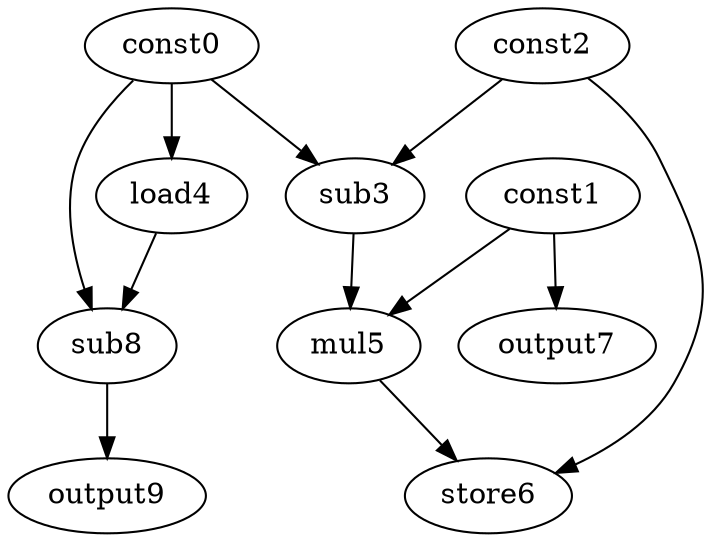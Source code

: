 digraph G { 
const0[opcode=const]; 
const1[opcode=const]; 
const2[opcode=const]; 
sub3[opcode=sub]; 
load4[opcode=load]; 
mul5[opcode=mul]; 
store6[opcode=store]; 
output7[opcode=output]; 
sub8[opcode=sub]; 
output9[opcode=output]; 
const0->sub3[operand=0];
const2->sub3[operand=1];
const0->load4[operand=0];
const1->output7[operand=0];
const1->mul5[operand=0];
sub3->mul5[operand=1];
const0->sub8[operand=0];
load4->sub8[operand=1];
const2->store6[operand=0];
mul5->store6[operand=1];
sub8->output9[operand=0];
}
